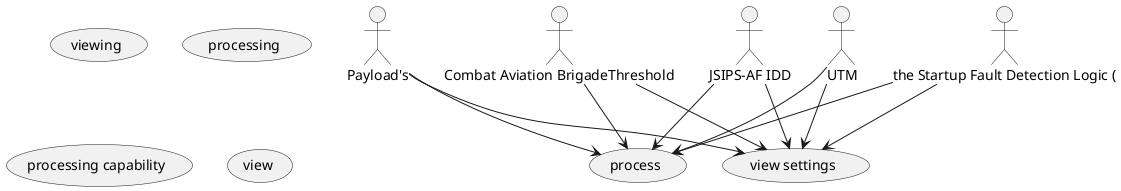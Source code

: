 @startuml
actor "Payload's"
actor "Combat Aviation BrigadeThreshold"
actor "JSIPS-AF IDD"
actor "the Startup Fault Detection Logic ("
actor "UTM"
usecase "process"
usecase "view settings"
usecase "viewing"
usecase "processing"
usecase "processing capability"
usecase "view"
"Payload's" --> "process"
"Payload's" --> "view settings"
"Combat Aviation BrigadeThreshold" --> "process"
"Combat Aviation BrigadeThreshold" --> "view settings"
"JSIPS-AF IDD" --> "process"
"JSIPS-AF IDD" --> "view settings"
"the Startup Fault Detection Logic (" --> "process"
"the Startup Fault Detection Logic (" --> "view settings"
"UTM" --> "process"
"UTM" --> "view settings"
@enduml